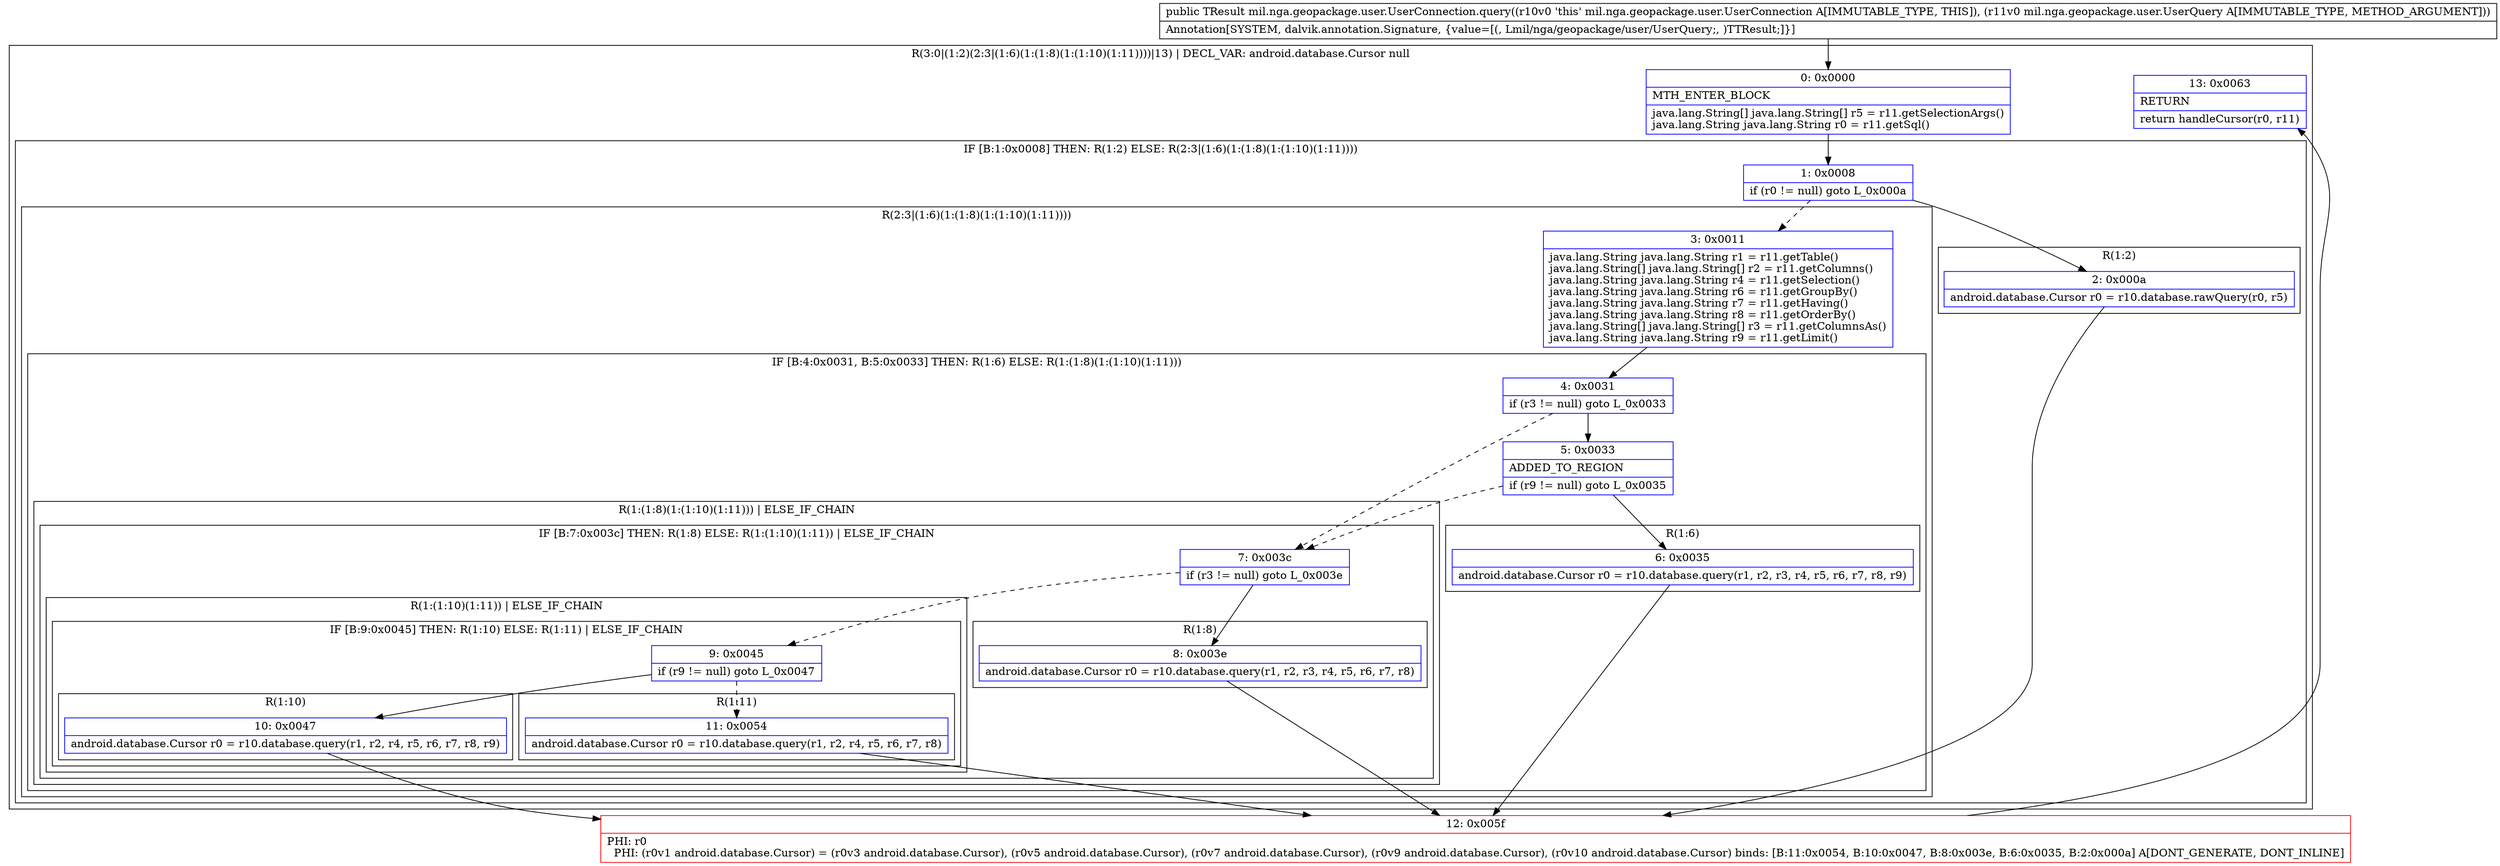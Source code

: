 digraph "CFG formil.nga.geopackage.user.UserConnection.query(Lmil\/nga\/geopackage\/user\/UserQuery;)Lmil\/nga\/geopackage\/user\/UserCursor;" {
subgraph cluster_Region_686787023 {
label = "R(3:0|(1:2)(2:3|(1:6)(1:(1:8)(1:(1:10)(1:11))))|13) | DECL_VAR: android.database.Cursor null\l";
node [shape=record,color=blue];
Node_0 [shape=record,label="{0\:\ 0x0000|MTH_ENTER_BLOCK\l|java.lang.String[] java.lang.String[] r5 = r11.getSelectionArgs()\ljava.lang.String java.lang.String r0 = r11.getSql()\l}"];
subgraph cluster_IfRegion_1279740868 {
label = "IF [B:1:0x0008] THEN: R(1:2) ELSE: R(2:3|(1:6)(1:(1:8)(1:(1:10)(1:11))))";
node [shape=record,color=blue];
Node_1 [shape=record,label="{1\:\ 0x0008|if (r0 != null) goto L_0x000a\l}"];
subgraph cluster_Region_988412579 {
label = "R(1:2)";
node [shape=record,color=blue];
Node_2 [shape=record,label="{2\:\ 0x000a|android.database.Cursor r0 = r10.database.rawQuery(r0, r5)\l}"];
}
subgraph cluster_Region_1236098869 {
label = "R(2:3|(1:6)(1:(1:8)(1:(1:10)(1:11))))";
node [shape=record,color=blue];
Node_3 [shape=record,label="{3\:\ 0x0011|java.lang.String java.lang.String r1 = r11.getTable()\ljava.lang.String[] java.lang.String[] r2 = r11.getColumns()\ljava.lang.String java.lang.String r4 = r11.getSelection()\ljava.lang.String java.lang.String r6 = r11.getGroupBy()\ljava.lang.String java.lang.String r7 = r11.getHaving()\ljava.lang.String java.lang.String r8 = r11.getOrderBy()\ljava.lang.String[] java.lang.String[] r3 = r11.getColumnsAs()\ljava.lang.String java.lang.String r9 = r11.getLimit()\l}"];
subgraph cluster_IfRegion_840262739 {
label = "IF [B:4:0x0031, B:5:0x0033] THEN: R(1:6) ELSE: R(1:(1:8)(1:(1:10)(1:11)))";
node [shape=record,color=blue];
Node_4 [shape=record,label="{4\:\ 0x0031|if (r3 != null) goto L_0x0033\l}"];
Node_5 [shape=record,label="{5\:\ 0x0033|ADDED_TO_REGION\l|if (r9 != null) goto L_0x0035\l}"];
subgraph cluster_Region_1506641665 {
label = "R(1:6)";
node [shape=record,color=blue];
Node_6 [shape=record,label="{6\:\ 0x0035|android.database.Cursor r0 = r10.database.query(r1, r2, r3, r4, r5, r6, r7, r8, r9)\l}"];
}
subgraph cluster_Region_2121583281 {
label = "R(1:(1:8)(1:(1:10)(1:11))) | ELSE_IF_CHAIN\l";
node [shape=record,color=blue];
subgraph cluster_IfRegion_1914828933 {
label = "IF [B:7:0x003c] THEN: R(1:8) ELSE: R(1:(1:10)(1:11)) | ELSE_IF_CHAIN\l";
node [shape=record,color=blue];
Node_7 [shape=record,label="{7\:\ 0x003c|if (r3 != null) goto L_0x003e\l}"];
subgraph cluster_Region_1488693899 {
label = "R(1:8)";
node [shape=record,color=blue];
Node_8 [shape=record,label="{8\:\ 0x003e|android.database.Cursor r0 = r10.database.query(r1, r2, r3, r4, r5, r6, r7, r8)\l}"];
}
subgraph cluster_Region_1717894618 {
label = "R(1:(1:10)(1:11)) | ELSE_IF_CHAIN\l";
node [shape=record,color=blue];
subgraph cluster_IfRegion_72254574 {
label = "IF [B:9:0x0045] THEN: R(1:10) ELSE: R(1:11) | ELSE_IF_CHAIN\l";
node [shape=record,color=blue];
Node_9 [shape=record,label="{9\:\ 0x0045|if (r9 != null) goto L_0x0047\l}"];
subgraph cluster_Region_214884770 {
label = "R(1:10)";
node [shape=record,color=blue];
Node_10 [shape=record,label="{10\:\ 0x0047|android.database.Cursor r0 = r10.database.query(r1, r2, r4, r5, r6, r7, r8, r9)\l}"];
}
subgraph cluster_Region_2038906490 {
label = "R(1:11)";
node [shape=record,color=blue];
Node_11 [shape=record,label="{11\:\ 0x0054|android.database.Cursor r0 = r10.database.query(r1, r2, r4, r5, r6, r7, r8)\l}"];
}
}
}
}
}
}
}
}
Node_13 [shape=record,label="{13\:\ 0x0063|RETURN\l|return handleCursor(r0, r11)\l}"];
}
Node_12 [shape=record,color=red,label="{12\:\ 0x005f|PHI: r0 \l  PHI: (r0v1 android.database.Cursor) = (r0v3 android.database.Cursor), (r0v5 android.database.Cursor), (r0v7 android.database.Cursor), (r0v9 android.database.Cursor), (r0v10 android.database.Cursor) binds: [B:11:0x0054, B:10:0x0047, B:8:0x003e, B:6:0x0035, B:2:0x000a] A[DONT_GENERATE, DONT_INLINE]\l}"];
MethodNode[shape=record,label="{public TResult mil.nga.geopackage.user.UserConnection.query((r10v0 'this' mil.nga.geopackage.user.UserConnection A[IMMUTABLE_TYPE, THIS]), (r11v0 mil.nga.geopackage.user.UserQuery A[IMMUTABLE_TYPE, METHOD_ARGUMENT]))  | Annotation[SYSTEM, dalvik.annotation.Signature, \{value=[(, Lmil\/nga\/geopackage\/user\/UserQuery;, )TTResult;]\}]\l}"];
MethodNode -> Node_0;
Node_0 -> Node_1;
Node_1 -> Node_2;
Node_1 -> Node_3[style=dashed];
Node_2 -> Node_12;
Node_3 -> Node_4;
Node_4 -> Node_5;
Node_4 -> Node_7[style=dashed];
Node_5 -> Node_6;
Node_5 -> Node_7[style=dashed];
Node_6 -> Node_12;
Node_7 -> Node_8;
Node_7 -> Node_9[style=dashed];
Node_8 -> Node_12;
Node_9 -> Node_10;
Node_9 -> Node_11[style=dashed];
Node_10 -> Node_12;
Node_11 -> Node_12;
Node_12 -> Node_13;
}

